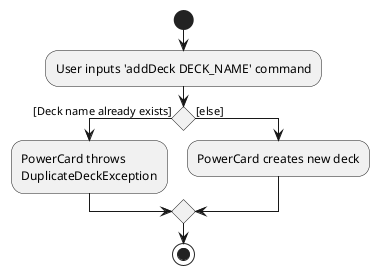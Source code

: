 @startuml

start
:User inputs 'addDeck DECK_NAME' command;


if () then ([Deck name already exists])
    :PowerCard throws
    DuplicateDeckException;
else ([else])
    :PowerCard creates new deck;

endif

stop
@enduml
